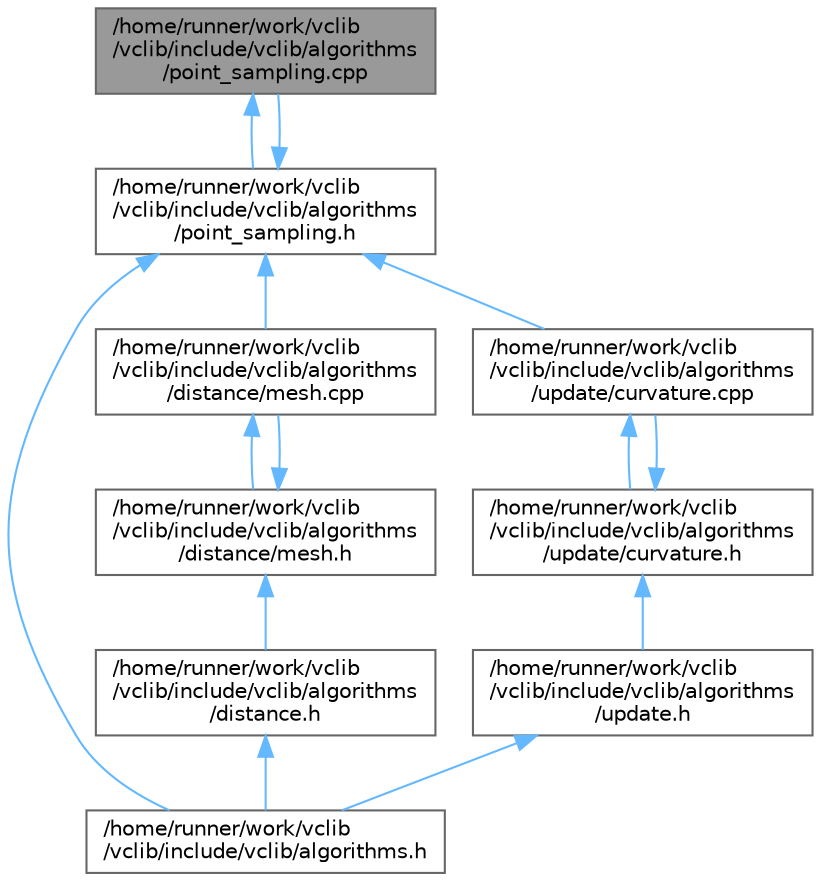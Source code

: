 digraph "/home/runner/work/vclib/vclib/include/vclib/algorithms/point_sampling.cpp"
{
 // LATEX_PDF_SIZE
  bgcolor="transparent";
  edge [fontname=Helvetica,fontsize=10,labelfontname=Helvetica,labelfontsize=10];
  node [fontname=Helvetica,fontsize=10,shape=box,height=0.2,width=0.4];
  Node1 [label="/home/runner/work/vclib\l/vclib/include/vclib/algorithms\l/point_sampling.cpp",height=0.2,width=0.4,color="gray40", fillcolor="grey60", style="filled", fontcolor="black",tooltip=" "];
  Node1 -> Node2 [dir="back",color="steelblue1",style="solid"];
  Node2 [label="/home/runner/work/vclib\l/vclib/include/vclib/algorithms\l/point_sampling.h",height=0.2,width=0.4,color="grey40", fillcolor="white", style="filled",URL="$point__sampling_8h.html",tooltip=" "];
  Node2 -> Node3 [dir="back",color="steelblue1",style="solid"];
  Node3 [label="/home/runner/work/vclib\l/vclib/include/vclib/algorithms.h",height=0.2,width=0.4,color="grey40", fillcolor="white", style="filled",URL="$algorithms_8h.html",tooltip=" "];
  Node2 -> Node4 [dir="back",color="steelblue1",style="solid"];
  Node4 [label="/home/runner/work/vclib\l/vclib/include/vclib/algorithms\l/distance/mesh.cpp",height=0.2,width=0.4,color="grey40", fillcolor="white", style="filled",URL="$algorithms_2distance_2mesh_8cpp.html",tooltip=" "];
  Node4 -> Node5 [dir="back",color="steelblue1",style="solid"];
  Node5 [label="/home/runner/work/vclib\l/vclib/include/vclib/algorithms\l/distance/mesh.h",height=0.2,width=0.4,color="grey40", fillcolor="white", style="filled",URL="$algorithms_2distance_2mesh_8h.html",tooltip=" "];
  Node5 -> Node6 [dir="back",color="steelblue1",style="solid"];
  Node6 [label="/home/runner/work/vclib\l/vclib/include/vclib/algorithms\l/distance.h",height=0.2,width=0.4,color="grey40", fillcolor="white", style="filled",URL="$distance_8h.html",tooltip=" "];
  Node6 -> Node3 [dir="back",color="steelblue1",style="solid"];
  Node5 -> Node4 [dir="back",color="steelblue1",style="solid"];
  Node2 -> Node1 [dir="back",color="steelblue1",style="solid"];
  Node2 -> Node7 [dir="back",color="steelblue1",style="solid"];
  Node7 [label="/home/runner/work/vclib\l/vclib/include/vclib/algorithms\l/update/curvature.cpp",height=0.2,width=0.4,color="grey40", fillcolor="white", style="filled",URL="$curvature_8cpp.html",tooltip=" "];
  Node7 -> Node8 [dir="back",color="steelblue1",style="solid"];
  Node8 [label="/home/runner/work/vclib\l/vclib/include/vclib/algorithms\l/update/curvature.h",height=0.2,width=0.4,color="grey40", fillcolor="white", style="filled",URL="$curvature_8h.html",tooltip=" "];
  Node8 -> Node9 [dir="back",color="steelblue1",style="solid"];
  Node9 [label="/home/runner/work/vclib\l/vclib/include/vclib/algorithms\l/update.h",height=0.2,width=0.4,color="grey40", fillcolor="white", style="filled",URL="$update_8h.html",tooltip=" "];
  Node9 -> Node3 [dir="back",color="steelblue1",style="solid"];
  Node8 -> Node7 [dir="back",color="steelblue1",style="solid"];
}

